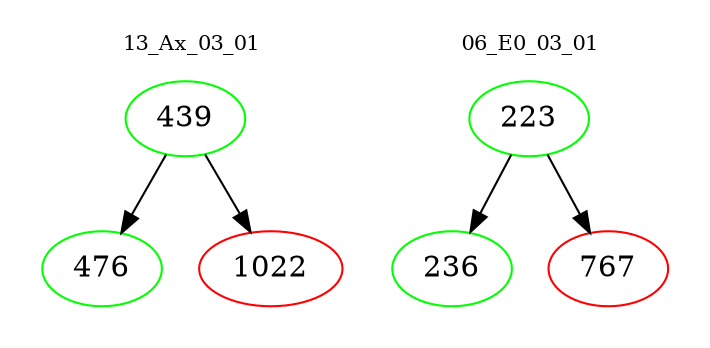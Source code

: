 digraph{
subgraph cluster_0 {
color = white
label = "13_Ax_03_01";
fontsize=10;
T0_439 [label="439", color="green"]
T0_439 -> T0_476 [color="black"]
T0_476 [label="476", color="green"]
T0_439 -> T0_1022 [color="black"]
T0_1022 [label="1022", color="red"]
}
subgraph cluster_1 {
color = white
label = "06_E0_03_01";
fontsize=10;
T1_223 [label="223", color="green"]
T1_223 -> T1_236 [color="black"]
T1_236 [label="236", color="green"]
T1_223 -> T1_767 [color="black"]
T1_767 [label="767", color="red"]
}
}
